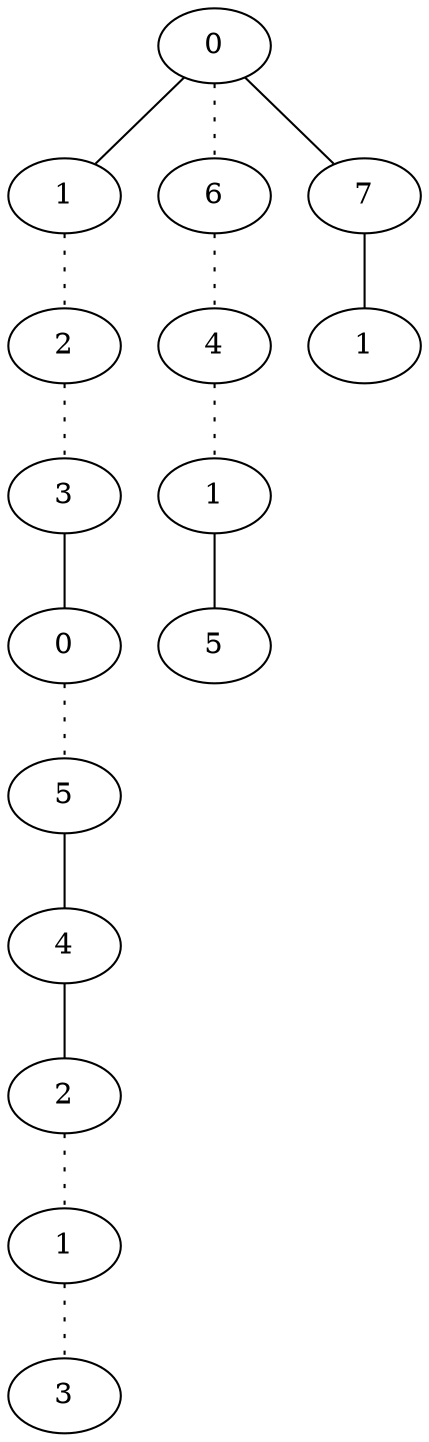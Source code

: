 graph {
a0[label=0];
a1[label=1];
a2[label=2];
a3[label=3];
a4[label=0];
a5[label=5];
a6[label=4];
a7[label=2];
a8[label=1];
a9[label=3];
a10[label=6];
a11[label=4];
a12[label=1];
a13[label=5];
a14[label=7];
a15[label=1];
a0 -- a1;
a0 -- a10 [style=dotted];
a0 -- a14;
a1 -- a2 [style=dotted];
a2 -- a3 [style=dotted];
a3 -- a4;
a4 -- a5 [style=dotted];
a5 -- a6;
a6 -- a7;
a7 -- a8 [style=dotted];
a8 -- a9 [style=dotted];
a10 -- a11 [style=dotted];
a11 -- a12 [style=dotted];
a12 -- a13;
a14 -- a15;
}
